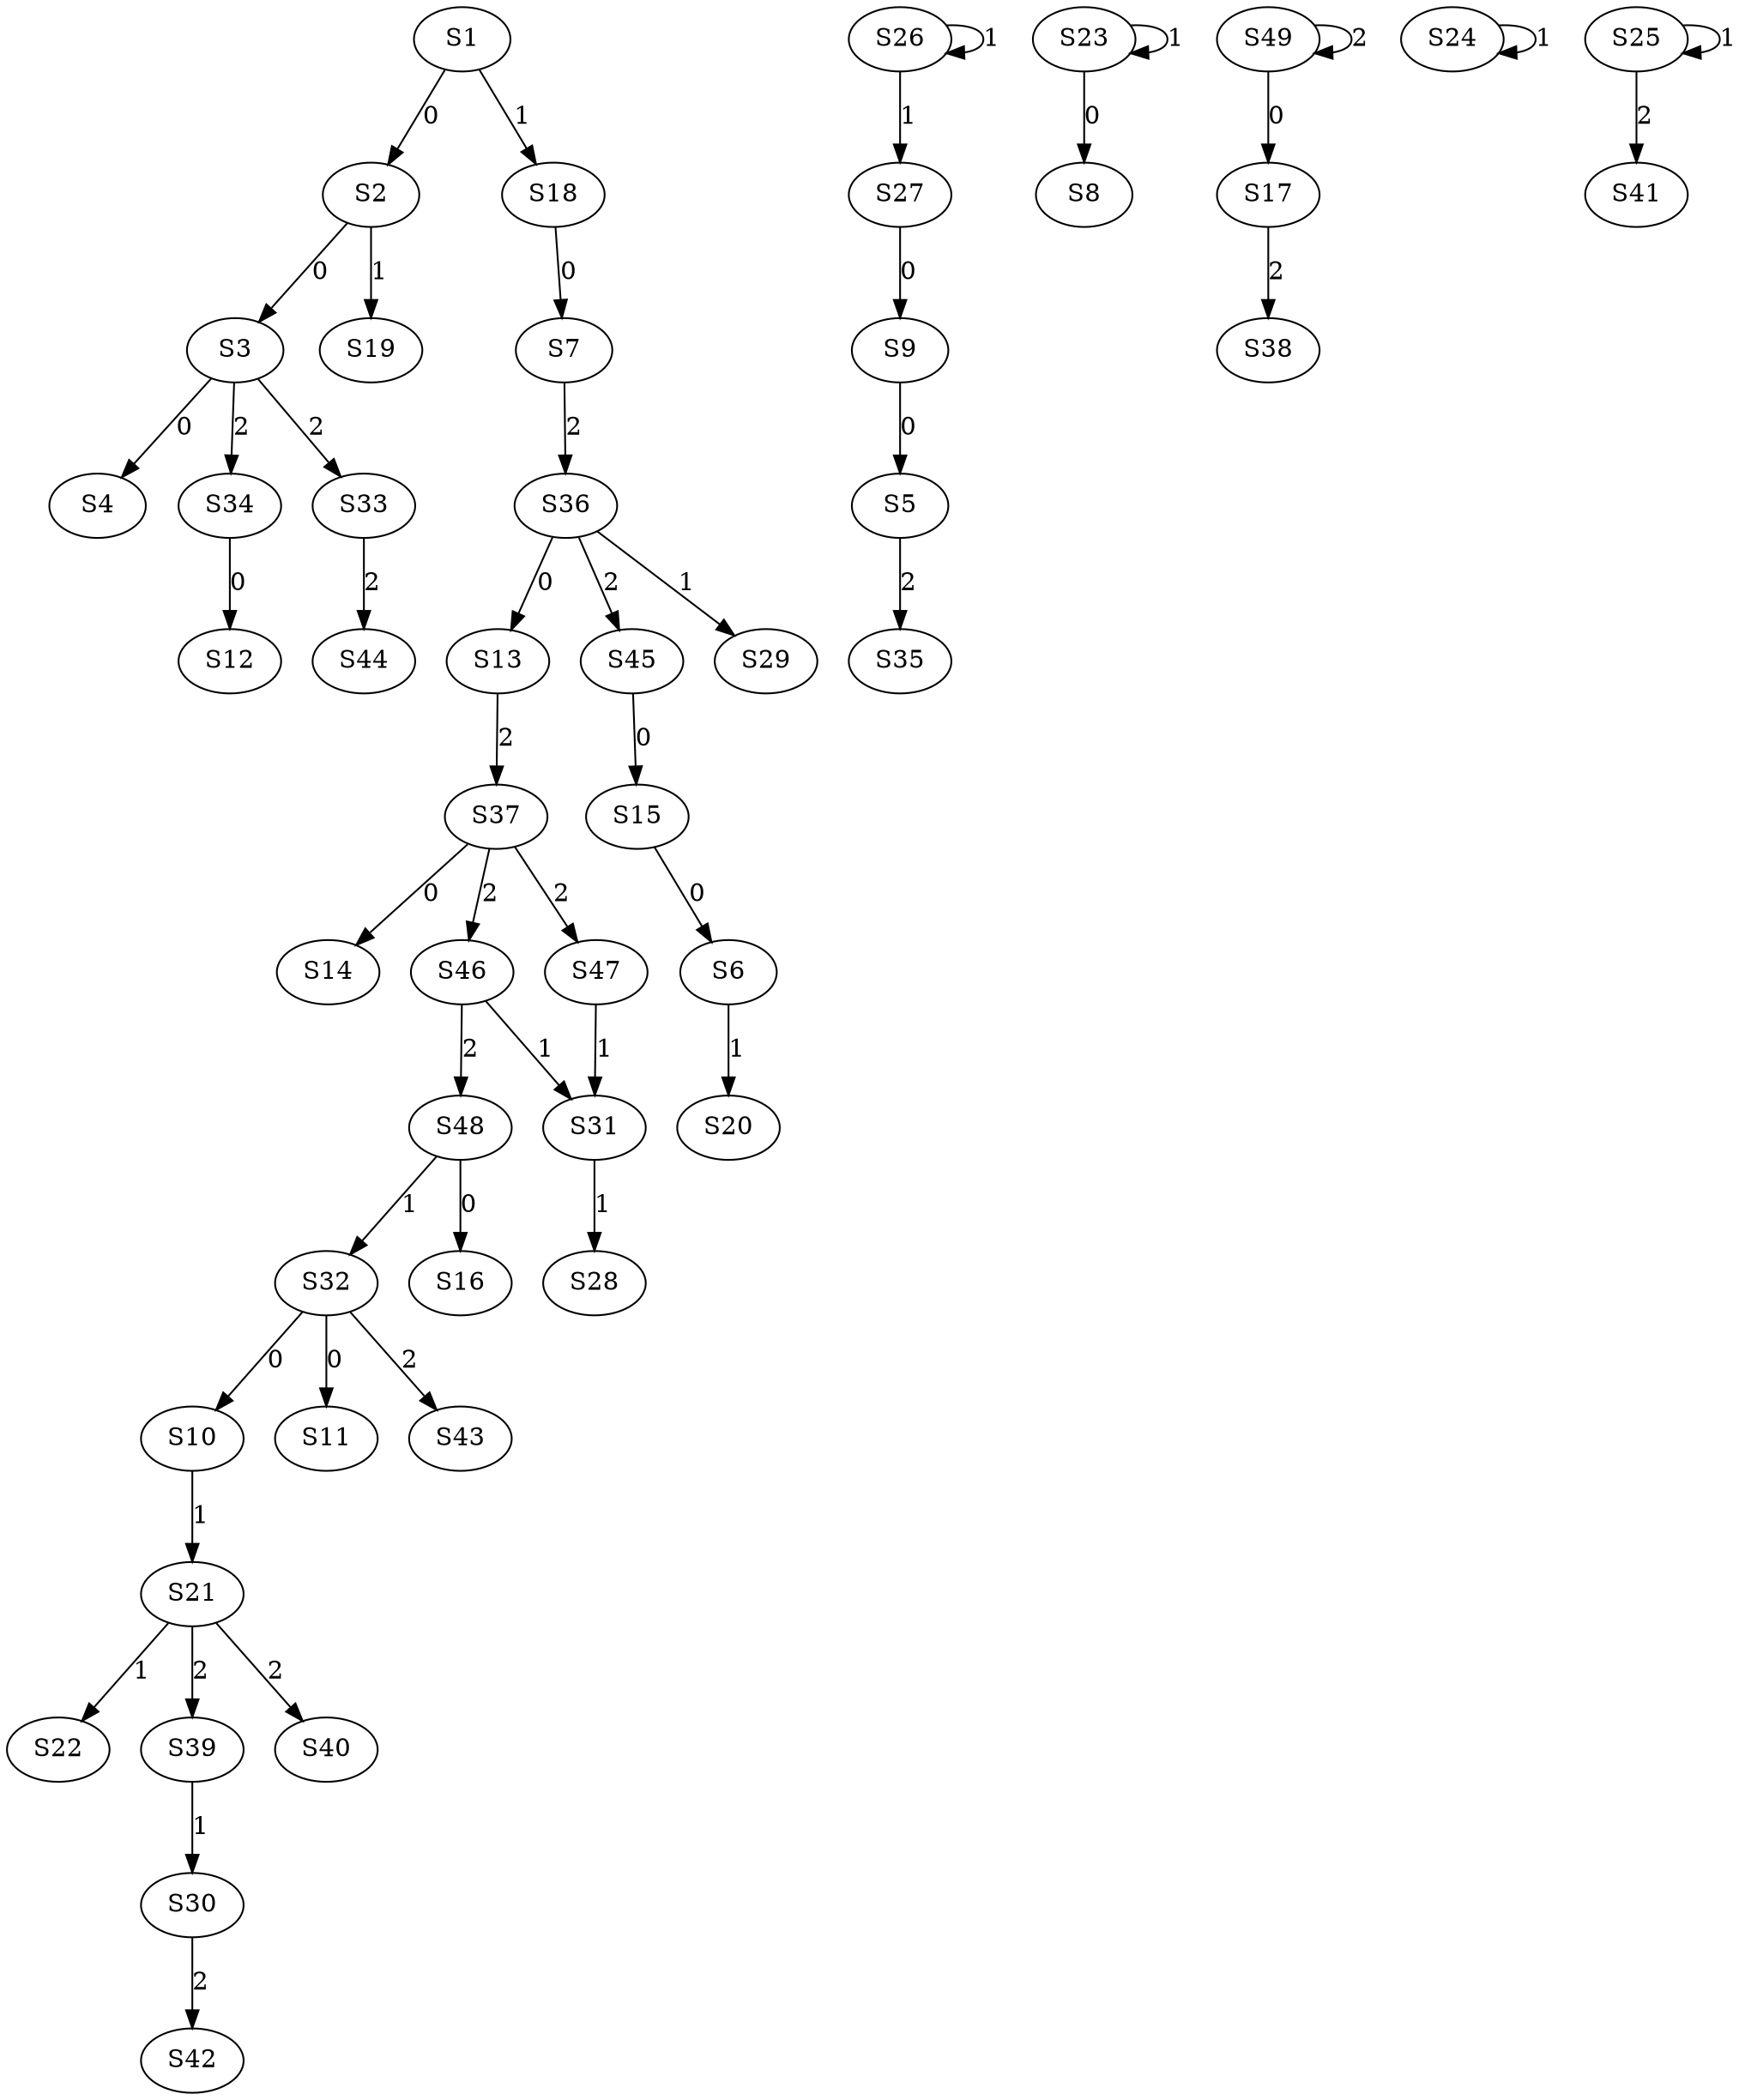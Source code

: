 strict digraph {
	S1 -> S2 [ label = 0 ];
	S2 -> S3 [ label = 0 ];
	S3 -> S4 [ label = 0 ];
	S9 -> S5 [ label = 0 ];
	S15 -> S6 [ label = 0 ];
	S18 -> S7 [ label = 0 ];
	S23 -> S8 [ label = 0 ];
	S27 -> S9 [ label = 0 ];
	S32 -> S10 [ label = 0 ];
	S32 -> S11 [ label = 0 ];
	S34 -> S12 [ label = 0 ];
	S36 -> S13 [ label = 0 ];
	S37 -> S14 [ label = 0 ];
	S45 -> S15 [ label = 0 ];
	S48 -> S16 [ label = 0 ];
	S49 -> S17 [ label = 0 ];
	S1 -> S18 [ label = 1 ];
	S2 -> S19 [ label = 1 ];
	S6 -> S20 [ label = 1 ];
	S10 -> S21 [ label = 1 ];
	S21 -> S22 [ label = 1 ];
	S23 -> S23 [ label = 1 ];
	S24 -> S24 [ label = 1 ];
	S25 -> S25 [ label = 1 ];
	S26 -> S26 [ label = 1 ];
	S26 -> S27 [ label = 1 ];
	S31 -> S28 [ label = 1 ];
	S36 -> S29 [ label = 1 ];
	S39 -> S30 [ label = 1 ];
	S46 -> S31 [ label = 1 ];
	S48 -> S32 [ label = 1 ];
	S3 -> S33 [ label = 2 ];
	S3 -> S34 [ label = 2 ];
	S5 -> S35 [ label = 2 ];
	S7 -> S36 [ label = 2 ];
	S13 -> S37 [ label = 2 ];
	S17 -> S38 [ label = 2 ];
	S21 -> S39 [ label = 2 ];
	S21 -> S40 [ label = 2 ];
	S25 -> S41 [ label = 2 ];
	S30 -> S42 [ label = 2 ];
	S32 -> S43 [ label = 2 ];
	S33 -> S44 [ label = 2 ];
	S36 -> S45 [ label = 2 ];
	S37 -> S46 [ label = 2 ];
	S37 -> S47 [ label = 2 ];
	S46 -> S48 [ label = 2 ];
	S49 -> S49 [ label = 2 ];
	S47 -> S31 [ label = 1 ];
}